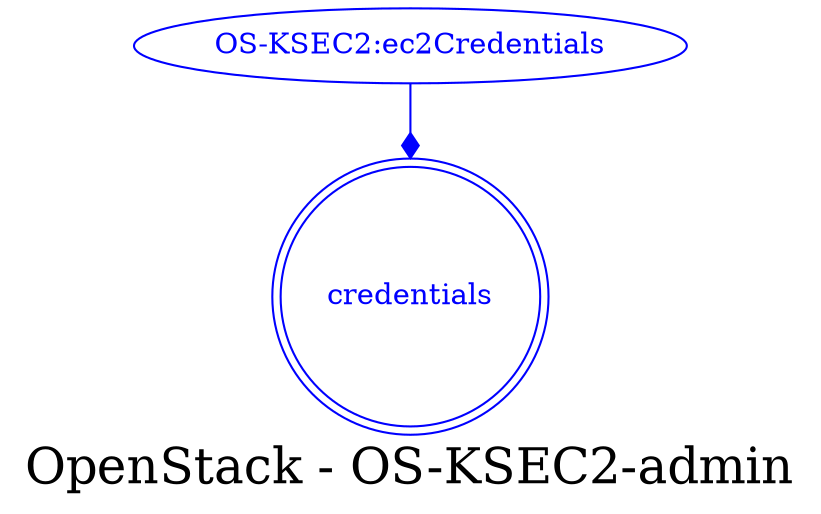 digraph LexiconGraph {
graph[label="OpenStack - OS-KSEC2-admin", fontsize=24]
splines=true
"credentials" [color=blue, fontcolor=blue, shape=doublecircle]
"OS-KSEC2:ec2Credentials" -> "credentials" [color=blue, fontcolor=blue, arrowhead=diamond, arrowtail=none]
"OS-KSEC2:ec2Credentials" [color=blue, fontcolor=blue, shape=ellipse]
}
